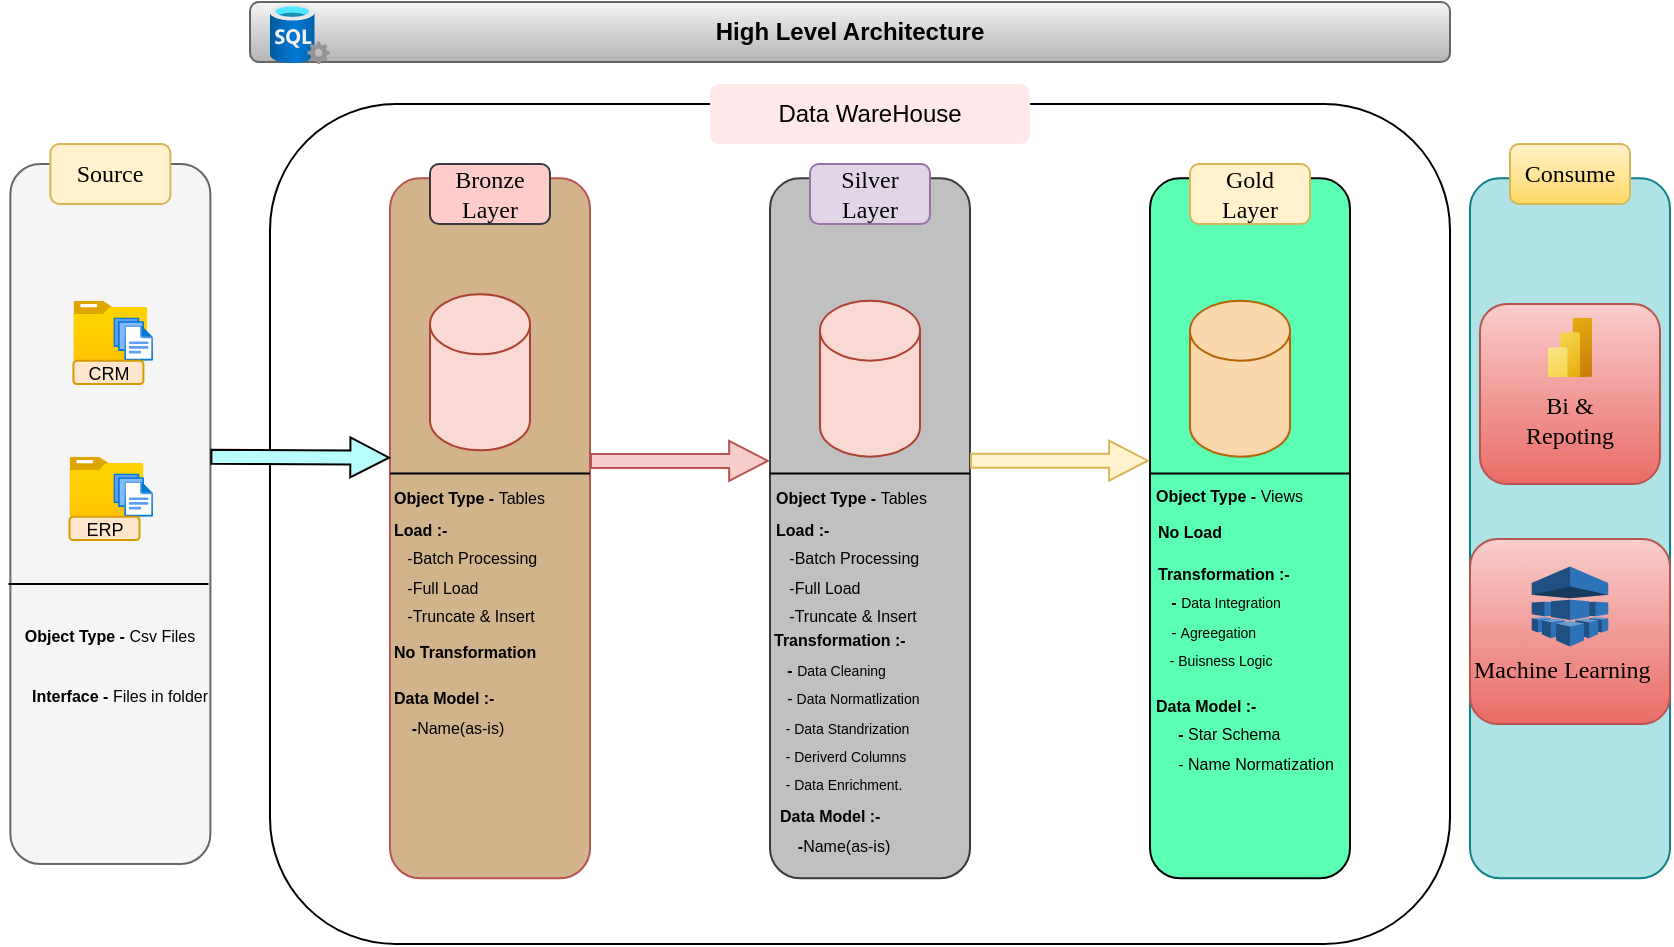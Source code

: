 <mxfile version="26.0.11">
  <diagram name="Page-1" id="3uW-P22x2pT7dxMEGprt">
    <mxGraphModel dx="993" dy="568" grid="1" gridSize="10" guides="1" tooltips="1" connect="1" arrows="1" fold="1" page="1" pageScale="1" pageWidth="850" pageHeight="1100" math="0" shadow="0">
      <root>
        <mxCell id="0" />
        <mxCell id="1" parent="0" />
        <mxCell id="gb9tpDaITwS9XOrCiEI2-64" value="" style="rounded=1;whiteSpace=wrap;html=1;" vertex="1" parent="1">
          <mxGeometry x="140" y="71" width="590" height="420" as="geometry" />
        </mxCell>
        <mxCell id="gb9tpDaITwS9XOrCiEI2-1" value="" style="rounded=1;whiteSpace=wrap;html=1;fillColor=#f5f5f5;fontColor=#333333;strokeColor=#666666;" vertex="1" parent="1">
          <mxGeometry x="10.19" y="101" width="100" height="350" as="geometry" />
        </mxCell>
        <mxCell id="gb9tpDaITwS9XOrCiEI2-4" value="" style="image;aspect=fixed;html=1;points=[];align=center;fontSize=12;image=img/lib/azure2/general/Folder_Blank.svg;" vertex="1" parent="1">
          <mxGeometry x="41.71" y="169.35" width="36.96" height="30" as="geometry" />
        </mxCell>
        <mxCell id="gb9tpDaITwS9XOrCiEI2-5" value="" style="image;aspect=fixed;html=1;points=[];align=center;fontSize=12;image=img/lib/azure2/general/Folder_Blank.svg;" vertex="1" parent="1">
          <mxGeometry x="39.75" y="247.35" width="36.96" height="30" as="geometry" />
        </mxCell>
        <mxCell id="gb9tpDaITwS9XOrCiEI2-6" value="&lt;p&gt;&lt;font face=&quot;Comic Sans MS&quot;&gt;Source&lt;/font&gt;&lt;/p&gt;" style="text;html=1;align=center;verticalAlign=middle;whiteSpace=wrap;rounded=1;fillColor=#fff2cc;strokeColor=#d6b656;" vertex="1" parent="1">
          <mxGeometry x="30.19" y="91" width="60" height="30" as="geometry" />
        </mxCell>
        <mxCell id="gb9tpDaITwS9XOrCiEI2-13" value="" style="image;aspect=fixed;html=1;points=[];align=center;fontSize=12;image=img/lib/azure2/general/Files.svg;" vertex="1" parent="1">
          <mxGeometry x="61.71" y="177.7" width="19.81" height="21.65" as="geometry" />
        </mxCell>
        <mxCell id="gb9tpDaITwS9XOrCiEI2-14" value="" style="image;aspect=fixed;html=1;points=[];align=center;fontSize=12;image=img/lib/azure2/general/Files.svg;" vertex="1" parent="1">
          <mxGeometry x="61.71" y="255.7" width="19.81" height="21.65" as="geometry" />
        </mxCell>
        <mxCell id="gb9tpDaITwS9XOrCiEI2-15" value="&lt;font style=&quot;font-size: 9px;&quot;&gt;CRM&lt;/font&gt;" style="text;html=1;align=center;verticalAlign=middle;whiteSpace=wrap;rounded=1;fillColor=#ffe6cc;strokeColor=#d79b00;" vertex="1" parent="1">
          <mxGeometry x="41.71" y="199.35" width="35" height="11.65" as="geometry" />
        </mxCell>
        <mxCell id="gb9tpDaITwS9XOrCiEI2-16" value="&lt;font style=&quot;font-size: 9px;&quot;&gt;ERP&lt;/font&gt;" style="text;html=1;align=center;verticalAlign=middle;whiteSpace=wrap;rounded=1;fillColor=#ffe6cc;strokeColor=#d79b00;" vertex="1" parent="1">
          <mxGeometry x="39.75" y="277.35" width="35" height="11.65" as="geometry" />
        </mxCell>
        <mxCell id="gb9tpDaITwS9XOrCiEI2-17" value="&lt;font style=&quot;font-size: 8px;&quot;&gt;&lt;b&gt;Object Type - &lt;/b&gt;Csv&lt;b&gt; &lt;/b&gt;Files&lt;/font&gt;" style="text;html=1;align=center;verticalAlign=middle;whiteSpace=wrap;rounded=0;" vertex="1" parent="1">
          <mxGeometry x="5.19" y="321" width="110" height="30" as="geometry" />
        </mxCell>
        <mxCell id="gb9tpDaITwS9XOrCiEI2-18" value="" style="endArrow=none;html=1;rounded=0;" edge="1" parent="1">
          <mxGeometry width="50" height="50" relative="1" as="geometry">
            <mxPoint x="49.21" y="311" as="sourcePoint" />
            <mxPoint x="109.21" y="311" as="targetPoint" />
            <Array as="points">
              <mxPoint x="9.21" y="311" />
            </Array>
          </mxGeometry>
        </mxCell>
        <mxCell id="gb9tpDaITwS9XOrCiEI2-47" value="&lt;font style=&quot;font-size: 8px;&quot;&gt;&lt;b&gt;Interface -&amp;nbsp;&lt;/b&gt;Files in folder&lt;/font&gt;" style="text;html=1;align=center;verticalAlign=middle;whiteSpace=wrap;rounded=0;" vertex="1" parent="1">
          <mxGeometry x="10.19" y="351" width="110" height="30" as="geometry" />
        </mxCell>
        <mxCell id="gb9tpDaITwS9XOrCiEI2-48" value="" style="rounded=1;whiteSpace=wrap;html=1;fillColor=#D2B48C;strokeColor=#b85450;" vertex="1" parent="1">
          <mxGeometry x="200" y="108.17" width="100" height="350" as="geometry" />
        </mxCell>
        <mxCell id="gb9tpDaITwS9XOrCiEI2-49" value="&lt;p&gt;&lt;font face=&quot;Comic Sans MS&quot;&gt;Bronze&lt;br&gt;Layer&lt;/font&gt;&lt;/p&gt;" style="text;html=1;align=center;verticalAlign=middle;whiteSpace=wrap;rounded=1;fillColor=#ffcccc;strokeColor=#36393d;" vertex="1" parent="1">
          <mxGeometry x="220" y="101" width="60" height="30" as="geometry" />
        </mxCell>
        <mxCell id="gb9tpDaITwS9XOrCiEI2-50" value="" style="shape=cylinder3;whiteSpace=wrap;html=1;boundedLbl=1;backgroundOutline=1;size=15;fillColor=#fad9d5;strokeColor=#ae4132;" vertex="1" parent="1">
          <mxGeometry x="220" y="166.17" width="50" height="78" as="geometry" />
        </mxCell>
        <mxCell id="gb9tpDaITwS9XOrCiEI2-52" value="" style="rounded=1;whiteSpace=wrap;html=1;fillColor=#C0C0C0;strokeColor=#36393d;" vertex="1" parent="1">
          <mxGeometry x="390" y="108.17" width="100" height="350" as="geometry" />
        </mxCell>
        <mxCell id="gb9tpDaITwS9XOrCiEI2-53" value="" style="rounded=1;whiteSpace=wrap;html=1;fillColor=#5BFFB4;" vertex="1" parent="1">
          <mxGeometry x="580" y="108.17" width="100" height="350" as="geometry" />
        </mxCell>
        <mxCell id="gb9tpDaITwS9XOrCiEI2-54" value="&lt;p&gt;&lt;font face=&quot;Comic Sans MS&quot;&gt;Silver&lt;br&gt;Layer&lt;/font&gt;&lt;/p&gt;" style="text;html=1;align=center;verticalAlign=middle;whiteSpace=wrap;rounded=1;fillColor=#e1d5e7;strokeColor=#9673a6;" vertex="1" parent="1">
          <mxGeometry x="410" y="101" width="60" height="30" as="geometry" />
        </mxCell>
        <mxCell id="gb9tpDaITwS9XOrCiEI2-55" value="&lt;p&gt;&lt;font face=&quot;Comic Sans MS&quot;&gt;Gold&lt;br&gt;Layer&lt;/font&gt;&lt;/p&gt;" style="text;html=1;align=center;verticalAlign=middle;whiteSpace=wrap;rounded=1;fillColor=#fff2cc;strokeColor=#d6b656;" vertex="1" parent="1">
          <mxGeometry x="600" y="101" width="60" height="30" as="geometry" />
        </mxCell>
        <mxCell id="gb9tpDaITwS9XOrCiEI2-56" value="" style="shape=cylinder3;whiteSpace=wrap;html=1;boundedLbl=1;backgroundOutline=1;size=15;fillColor=#fad7ac;strokeColor=#b46504;" vertex="1" parent="1">
          <mxGeometry x="600" y="169.35" width="50" height="78" as="geometry" />
        </mxCell>
        <mxCell id="gb9tpDaITwS9XOrCiEI2-57" value="" style="shape=cylinder3;whiteSpace=wrap;html=1;boundedLbl=1;backgroundOutline=1;size=15;fillColor=#fad9d5;strokeColor=#ae4132;" vertex="1" parent="1">
          <mxGeometry x="415" y="169.35" width="50" height="78" as="geometry" />
        </mxCell>
        <mxCell id="gb9tpDaITwS9XOrCiEI2-61" value="" style="shape=flexArrow;endArrow=classic;html=1;rounded=0;entryX=0.007;entryY=0.417;entryDx=0;entryDy=0;entryPerimeter=0;exitX=1.013;exitY=0.417;exitDx=0;exitDy=0;exitPerimeter=0;startSize=0;endSize=6.11;targetPerimeterSpacing=0;shadow=0;fillColor=#fff2cc;strokeWidth=1;strokeColor=#d6b656;width=7;endWidth=12;" edge="1" parent="1">
          <mxGeometry width="50" height="50" relative="1" as="geometry">
            <mxPoint x="490.0" y="249.35" as="sourcePoint" />
            <mxPoint x="579.4" y="249.35" as="targetPoint" />
          </mxGeometry>
        </mxCell>
        <mxCell id="gb9tpDaITwS9XOrCiEI2-62" value="" style="shape=flexArrow;endArrow=classic;html=1;rounded=0;entryX=0.007;entryY=0.417;entryDx=0;entryDy=0;entryPerimeter=0;exitX=1.013;exitY=0.417;exitDx=0;exitDy=0;exitPerimeter=0;startSize=0;endSize=6.11;targetPerimeterSpacing=0;shadow=0;fillColor=#f8cecc;strokeWidth=1;strokeColor=#b85450;width=7;endWidth=12;" edge="1" parent="1">
          <mxGeometry width="50" height="50" relative="1" as="geometry">
            <mxPoint x="300.0" y="249.44" as="sourcePoint" />
            <mxPoint x="389.4" y="249.44" as="targetPoint" />
          </mxGeometry>
        </mxCell>
        <mxCell id="gb9tpDaITwS9XOrCiEI2-63" value="" style="shape=flexArrow;endArrow=classic;html=1;rounded=0;exitX=1;exitY=0.39;exitDx=0;exitDy=0;exitPerimeter=0;startSize=0;endSize=6.11;targetPerimeterSpacing=0;shadow=0;strokeWidth=1;width=7;endWidth=12;fillColor=#B9FEFF;" edge="1" parent="1">
          <mxGeometry width="50" height="50" relative="1" as="geometry">
            <mxPoint x="110.19" y="247.35" as="sourcePoint" />
            <mxPoint x="200" y="247.85" as="targetPoint" />
          </mxGeometry>
        </mxCell>
        <mxCell id="gb9tpDaITwS9XOrCiEI2-65" value="Data WareHouse" style="text;html=1;align=center;verticalAlign=middle;whiteSpace=wrap;rounded=1;fillColor=#FFE8E9;" vertex="1" parent="1">
          <mxGeometry x="360" y="61" width="160" height="30" as="geometry" />
        </mxCell>
        <mxCell id="gb9tpDaITwS9XOrCiEI2-73" value="" style="rounded=1;whiteSpace=wrap;html=1;fillColor=#b0e3e6;strokeColor=#0e8088;" vertex="1" parent="1">
          <mxGeometry x="740" y="108.17" width="100" height="350" as="geometry" />
        </mxCell>
        <mxCell id="gb9tpDaITwS9XOrCiEI2-74" value="&lt;p&gt;&lt;font face=&quot;Comic Sans MS&quot;&gt;Consume&lt;/font&gt;&lt;/p&gt;" style="text;html=1;align=center;verticalAlign=middle;whiteSpace=wrap;rounded=1;fillColor=#fff2cc;gradientColor=#ffd966;strokeColor=#d6b656;" vertex="1" parent="1">
          <mxGeometry x="760.0" y="91" width="60" height="30" as="geometry" />
        </mxCell>
        <mxCell id="gb9tpDaITwS9XOrCiEI2-80" value="&lt;font style=&quot;font-size: 8px;&quot;&gt;&lt;b&gt;Object Type - &lt;/b&gt;Tables&lt;/font&gt;" style="text;html=1;align=left;verticalAlign=middle;whiteSpace=wrap;rounded=0;" vertex="1" parent="1">
          <mxGeometry x="200" y="257.35" width="110" height="20" as="geometry" />
        </mxCell>
        <mxCell id="gb9tpDaITwS9XOrCiEI2-81" value="&lt;div style=&quot;&quot;&gt;&lt;b style=&quot;background-color: transparent; color: light-dark(rgb(0, 0, 0), rgb(255, 255, 255)); font-size: 8px;&quot;&gt;Load :-&lt;/b&gt;&lt;/div&gt;&lt;div style=&quot;&quot;&gt;&lt;span style=&quot;background-color: transparent; color: light-dark(rgb(0, 0, 0), rgb(255, 255, 255)); font-size: 8px;&quot;&gt;&amp;nbsp; &amp;nbsp;-Batch Processing&lt;/span&gt;&lt;/div&gt;&lt;div style=&quot;&quot;&gt;&lt;span style=&quot;background-color: transparent; color: light-dark(rgb(0, 0, 0), rgb(255, 255, 255)); font-size: 8px;&quot;&gt;&amp;nbsp; &amp;nbsp;-Full Load&lt;/span&gt;&lt;/div&gt;&lt;div style=&quot;&quot;&gt;&lt;span style=&quot;background-color: transparent; color: light-dark(rgb(0, 0, 0), rgb(255, 255, 255)); font-size: 8px;&quot;&gt;&amp;nbsp; &amp;nbsp;-Truncate &amp;amp; Insert&lt;/span&gt;&lt;/div&gt;" style="text;html=1;align=left;verticalAlign=middle;whiteSpace=wrap;rounded=0;" vertex="1" parent="1">
          <mxGeometry x="200" y="279" width="85" height="50" as="geometry" />
        </mxCell>
        <mxCell id="gb9tpDaITwS9XOrCiEI2-83" value="&lt;span style=&quot;font-size: 8px;&quot;&gt;&lt;b&gt;No Transformation&lt;/b&gt;&lt;/span&gt;" style="text;html=1;align=left;verticalAlign=middle;whiteSpace=wrap;rounded=0;" vertex="1" parent="1">
          <mxGeometry x="200" y="328.5" width="81" height="30" as="geometry" />
        </mxCell>
        <mxCell id="gb9tpDaITwS9XOrCiEI2-84" value="&lt;span style=&quot;font-size: 8px;&quot;&gt;&lt;b&gt;Data Model :-&amp;nbsp; &amp;nbsp; &amp;nbsp; &amp;nbsp; &amp;nbsp; &amp;nbsp; &amp;nbsp; &amp;nbsp; -&lt;/b&gt;Name(as-is)&lt;/span&gt;" style="text;html=1;align=left;verticalAlign=middle;whiteSpace=wrap;rounded=0;" vertex="1" parent="1">
          <mxGeometry x="200" y="358.5" width="81" height="30" as="geometry" />
        </mxCell>
        <mxCell id="gb9tpDaITwS9XOrCiEI2-86" value="&lt;font style=&quot;font-size: 8px;&quot;&gt;&lt;b&gt;Object Type - &lt;/b&gt;Tables&lt;/font&gt;" style="text;html=1;align=left;verticalAlign=middle;whiteSpace=wrap;rounded=0;" vertex="1" parent="1">
          <mxGeometry x="391" y="257.35" width="110" height="20" as="geometry" />
        </mxCell>
        <mxCell id="gb9tpDaITwS9XOrCiEI2-87" value="&lt;div style=&quot;&quot;&gt;&lt;b style=&quot;background-color: transparent; color: light-dark(rgb(0, 0, 0), rgb(255, 255, 255)); font-size: 8px;&quot;&gt;Load :-&amp;nbsp;&lt;/b&gt;&lt;/div&gt;&lt;div style=&quot;&quot;&gt;&lt;span style=&quot;background-color: transparent; color: light-dark(rgb(0, 0, 0), rgb(255, 255, 255)); font-size: 8px;&quot;&gt;&amp;nbsp; &amp;nbsp;-Batch Processing&lt;/span&gt;&lt;/div&gt;&lt;div style=&quot;&quot;&gt;&lt;span style=&quot;background-color: transparent; color: light-dark(rgb(0, 0, 0), rgb(255, 255, 255)); font-size: 8px;&quot;&gt;&amp;nbsp; &amp;nbsp;-Full Load&lt;/span&gt;&lt;/div&gt;&lt;div style=&quot;&quot;&gt;&lt;span style=&quot;background-color: transparent; color: light-dark(rgb(0, 0, 0), rgb(255, 255, 255)); font-size: 8px;&quot;&gt;&amp;nbsp; &amp;nbsp;-Truncate &amp;amp; Insert&lt;/span&gt;&lt;/div&gt;" style="text;html=1;align=left;verticalAlign=middle;whiteSpace=wrap;rounded=0;" vertex="1" parent="1">
          <mxGeometry x="391" y="279" width="85" height="50" as="geometry" />
        </mxCell>
        <mxCell id="gb9tpDaITwS9XOrCiEI2-88" value="&lt;div style=&quot;&quot;&gt;&lt;b style=&quot;font-size: 8px; background-color: transparent; color: light-dark(rgb(0, 0, 0), rgb(255, 255, 255));&quot;&gt;Transformation :-&lt;/b&gt;&lt;/div&gt;&lt;div style=&quot;&quot;&gt;&lt;b style=&quot;font-size: 8px; background-color: transparent; color: light-dark(rgb(0, 0, 0), rgb(255, 255, 255));&quot;&gt;&amp;nbsp; &amp;nbsp;- &lt;/b&gt;&lt;span style=&quot;background-color: transparent; color: light-dark(rgb(0, 0, 0), rgb(255, 255, 255));&quot;&gt;&lt;font style=&quot;font-size: 7px;&quot;&gt;Data Cleaning&lt;/font&gt;&lt;/span&gt;&lt;/div&gt;&lt;div style=&quot;&quot;&gt;&lt;span style=&quot;font-size: 8px; background-color: transparent; color: light-dark(rgb(0, 0, 0), rgb(255, 255, 255));&quot;&gt;&amp;nbsp; &amp;nbsp;-&lt;/span&gt;&lt;span style=&quot;background-color: transparent; color: light-dark(rgb(0, 0, 0), rgb(255, 255, 255));&quot;&gt;&lt;font style=&quot;font-size: 7px;&quot;&gt; Data Normatlization&lt;/font&gt;&lt;/span&gt;&lt;/div&gt;&lt;div style=&quot;&quot;&gt;&lt;span style=&quot;background-color: transparent; color: light-dark(rgb(0, 0, 0), rgb(255, 255, 255));&quot;&gt;&lt;font style=&quot;font-size: 7px;&quot;&gt;&amp;nbsp; &amp;nbsp;- Data Standrization&lt;/font&gt;&lt;/span&gt;&lt;/div&gt;&lt;div style=&quot;&quot;&gt;&lt;span style=&quot;background-color: transparent; color: light-dark(rgb(0, 0, 0), rgb(255, 255, 255));&quot;&gt;&lt;font style=&quot;font-size: 7px;&quot;&gt;&amp;nbsp; &amp;nbsp;- Deriverd Columns&lt;/font&gt;&lt;/span&gt;&lt;/div&gt;&lt;div style=&quot;&quot;&gt;&lt;span style=&quot;background-color: transparent; color: light-dark(rgb(0, 0, 0), rgb(255, 255, 255));&quot;&gt;&lt;font style=&quot;font-size: 7px;&quot;&gt;&amp;nbsp; &amp;nbsp;- Data Enrichment.&lt;/font&gt;&lt;/span&gt;&lt;/div&gt;" style="text;html=1;align=left;verticalAlign=middle;whiteSpace=wrap;rounded=0;" vertex="1" parent="1">
          <mxGeometry x="390" y="329" width="81" height="89" as="geometry" />
        </mxCell>
        <mxCell id="gb9tpDaITwS9XOrCiEI2-91" value="" style="endArrow=none;html=1;rounded=0;" edge="1" parent="1">
          <mxGeometry width="50" height="50" relative="1" as="geometry">
            <mxPoint x="240" y="255.7" as="sourcePoint" />
            <mxPoint x="300" y="255.7" as="targetPoint" />
            <Array as="points">
              <mxPoint x="200" y="255.7" />
            </Array>
          </mxGeometry>
        </mxCell>
        <mxCell id="gb9tpDaITwS9XOrCiEI2-92" value="" style="endArrow=none;html=1;rounded=0;" edge="1" parent="1">
          <mxGeometry width="50" height="50" relative="1" as="geometry">
            <mxPoint x="620" y="255.7" as="sourcePoint" />
            <mxPoint x="680" y="255.7" as="targetPoint" />
            <Array as="points">
              <mxPoint x="580" y="255.7" />
            </Array>
          </mxGeometry>
        </mxCell>
        <mxCell id="gb9tpDaITwS9XOrCiEI2-93" value="" style="endArrow=none;html=1;rounded=0;" edge="1" parent="1">
          <mxGeometry width="50" height="50" relative="1" as="geometry">
            <mxPoint x="430" y="255.7" as="sourcePoint" />
            <mxPoint x="490" y="255.7" as="targetPoint" />
            <Array as="points">
              <mxPoint x="390" y="255.7" />
            </Array>
          </mxGeometry>
        </mxCell>
        <mxCell id="gb9tpDaITwS9XOrCiEI2-95" value="&lt;span style=&quot;font-size: 8px;&quot;&gt;&lt;b&gt;Data Model :-&amp;nbsp; &amp;nbsp; &amp;nbsp; &amp;nbsp; &amp;nbsp; &amp;nbsp; &amp;nbsp; &amp;nbsp; -&lt;/b&gt;Name(as-is)&lt;/span&gt;" style="text;html=1;align=left;verticalAlign=middle;whiteSpace=wrap;rounded=0;" vertex="1" parent="1">
          <mxGeometry x="393" y="418" width="81" height="30" as="geometry" />
        </mxCell>
        <mxCell id="gb9tpDaITwS9XOrCiEI2-96" value="&lt;div style=&quot;&quot;&gt;&lt;b style=&quot;font-size: 8px; background-color: transparent; color: light-dark(rgb(0, 0, 0), rgb(255, 255, 255));&quot;&gt;Object Type - &lt;/b&gt;&lt;span style=&quot;font-size: 8px; background-color: transparent; color: light-dark(rgb(0, 0, 0), rgb(255, 255, 255));&quot;&gt;Views&lt;/span&gt;&lt;/div&gt;" style="text;html=1;align=left;verticalAlign=middle;whiteSpace=wrap;rounded=0;" vertex="1" parent="1">
          <mxGeometry x="581" y="255.7" width="110" height="20" as="geometry" />
        </mxCell>
        <mxCell id="gb9tpDaITwS9XOrCiEI2-99" value="&lt;div style=&quot;&quot;&gt;&lt;b style=&quot;background-color: transparent; color: light-dark(rgb(0, 0, 0), rgb(255, 255, 255)); font-size: 8px;&quot;&gt;No Load&amp;nbsp;&lt;/b&gt;&lt;/div&gt;" style="text;html=1;align=left;verticalAlign=middle;whiteSpace=wrap;rounded=0;" vertex="1" parent="1">
          <mxGeometry x="582" y="273" width="85" height="22" as="geometry" />
        </mxCell>
        <mxCell id="gb9tpDaITwS9XOrCiEI2-100" value="&lt;div style=&quot;&quot;&gt;&lt;b style=&quot;font-size: 8px; background-color: transparent; color: light-dark(rgb(0, 0, 0), rgb(255, 255, 255));&quot;&gt;Transformation :-&lt;/b&gt;&lt;/div&gt;&lt;div style=&quot;&quot;&gt;&lt;b style=&quot;font-size: 8px; background-color: transparent; color: light-dark(rgb(0, 0, 0), rgb(255, 255, 255));&quot;&gt;&amp;nbsp; &amp;nbsp;- &lt;/b&gt;&lt;span style=&quot;background-color: transparent; color: light-dark(rgb(0, 0, 0), rgb(255, 255, 255));&quot;&gt;&lt;font style=&quot;font-size: 7px;&quot;&gt;Data Integration&lt;/font&gt;&lt;/span&gt;&lt;/div&gt;&lt;div style=&quot;&quot;&gt;&lt;span style=&quot;font-size: 8px; background-color: transparent; color: light-dark(rgb(0, 0, 0), rgb(255, 255, 255));&quot;&gt;&amp;nbsp; &amp;nbsp;-&lt;/span&gt;&lt;span style=&quot;background-color: transparent; color: light-dark(rgb(0, 0, 0), rgb(255, 255, 255)); font-size: 7px;&quot;&gt;&amp;nbsp;Agreegation&lt;/span&gt;&lt;/div&gt;&lt;div style=&quot;&quot;&gt;&lt;span style=&quot;background-color: transparent; color: light-dark(rgb(0, 0, 0), rgb(255, 255, 255));&quot;&gt;&lt;font style=&quot;font-size: 7px;&quot;&gt;&amp;nbsp; &amp;nbsp;- Buisness Logic&lt;/font&gt;&lt;/span&gt;&lt;/div&gt;" style="text;html=1;align=left;verticalAlign=middle;whiteSpace=wrap;rounded=0;" vertex="1" parent="1">
          <mxGeometry x="582" y="291.5" width="81" height="69.5" as="geometry" />
        </mxCell>
        <mxCell id="gb9tpDaITwS9XOrCiEI2-102" value="&lt;span style=&quot;font-size: 8px;&quot;&gt;&lt;b&gt;Data Model :-&amp;nbsp;&lt;/b&gt;&lt;/span&gt;&lt;div&gt;&lt;span style=&quot;font-size: 8px;&quot;&gt;&lt;b&gt;&amp;nbsp; &amp;nbsp; &amp;nbsp;-&amp;nbsp;&lt;/b&gt;Star Schema&lt;/span&gt;&lt;div&gt;&lt;span style=&quot;font-size: 8px;&quot;&gt;&amp;nbsp; &amp;nbsp; &amp;nbsp;- Name Normatization&lt;/span&gt;&lt;/div&gt;&lt;/div&gt;" style="text;html=1;align=left;verticalAlign=middle;whiteSpace=wrap;rounded=0;" vertex="1" parent="1">
          <mxGeometry x="581" y="358.5" width="100" height="52.5" as="geometry" />
        </mxCell>
        <mxCell id="gb9tpDaITwS9XOrCiEI2-105" value="" style="rounded=1;whiteSpace=wrap;html=1;fillColor=#f8cecc;gradientColor=#ea6b66;strokeColor=#b85450;" vertex="1" parent="1">
          <mxGeometry x="744.99" y="171" width="90" height="90" as="geometry" />
        </mxCell>
        <mxCell id="gb9tpDaITwS9XOrCiEI2-103" value="&lt;font face=&quot;Comic Sans MS&quot;&gt;Bi &amp;amp; Repoting&lt;/font&gt;" style="text;html=1;align=center;verticalAlign=middle;whiteSpace=wrap;rounded=0;" vertex="1" parent="1">
          <mxGeometry x="759.99" y="211.35" width="60" height="36" as="geometry" />
        </mxCell>
        <mxCell id="gb9tpDaITwS9XOrCiEI2-75" value="" style="image;aspect=fixed;html=1;points=[];align=center;fontSize=12;image=img/lib/azure2/analytics/Power_BI_Embedded.svg;" vertex="1" parent="1">
          <mxGeometry x="778.81" y="177.7" width="22.37" height="29.83" as="geometry" />
        </mxCell>
        <mxCell id="gb9tpDaITwS9XOrCiEI2-107" value="" style="rounded=1;whiteSpace=wrap;html=1;fillColor=#f8cecc;gradientColor=#ea6b66;strokeColor=#b85450;" vertex="1" parent="1">
          <mxGeometry x="740" y="288.5" width="100" height="92.5" as="geometry" />
        </mxCell>
        <mxCell id="gb9tpDaITwS9XOrCiEI2-76" value="" style="outlineConnect=0;dashed=0;verticalLabelPosition=bottom;verticalAlign=top;align=center;html=1;shape=mxgraph.aws3.machine_learning;fillColor=#2E73B8;gradientColor=none;" vertex="1" parent="1">
          <mxGeometry x="770.87" y="302.25" width="38.25" height="40" as="geometry" />
        </mxCell>
        <mxCell id="gb9tpDaITwS9XOrCiEI2-104" value="&lt;font face=&quot;Comic Sans MS&quot;&gt;Machine Learning&lt;/font&gt;" style="text;html=1;align=left;verticalAlign=middle;whiteSpace=wrap;rounded=0;" vertex="1" parent="1">
          <mxGeometry x="739.99" y="329" width="100" height="50" as="geometry" />
        </mxCell>
        <mxCell id="gb9tpDaITwS9XOrCiEI2-111" value="&lt;b&gt;High Level Architecture&lt;/b&gt;" style="text;html=1;align=center;verticalAlign=middle;whiteSpace=wrap;rounded=1;fillColor=#f5f5f5;strokeColor=#666666;gradientColor=#b3b3b3;" vertex="1" parent="1">
          <mxGeometry x="130" y="20" width="600" height="30" as="geometry" />
        </mxCell>
        <mxCell id="gb9tpDaITwS9XOrCiEI2-112" value="" style="image;aspect=fixed;html=1;points=[];align=center;fontSize=12;image=img/lib/azure2/databases/SQL_Server.svg;" vertex="1" parent="1">
          <mxGeometry x="140" y="21" width="30" height="30" as="geometry" />
        </mxCell>
      </root>
    </mxGraphModel>
  </diagram>
</mxfile>
